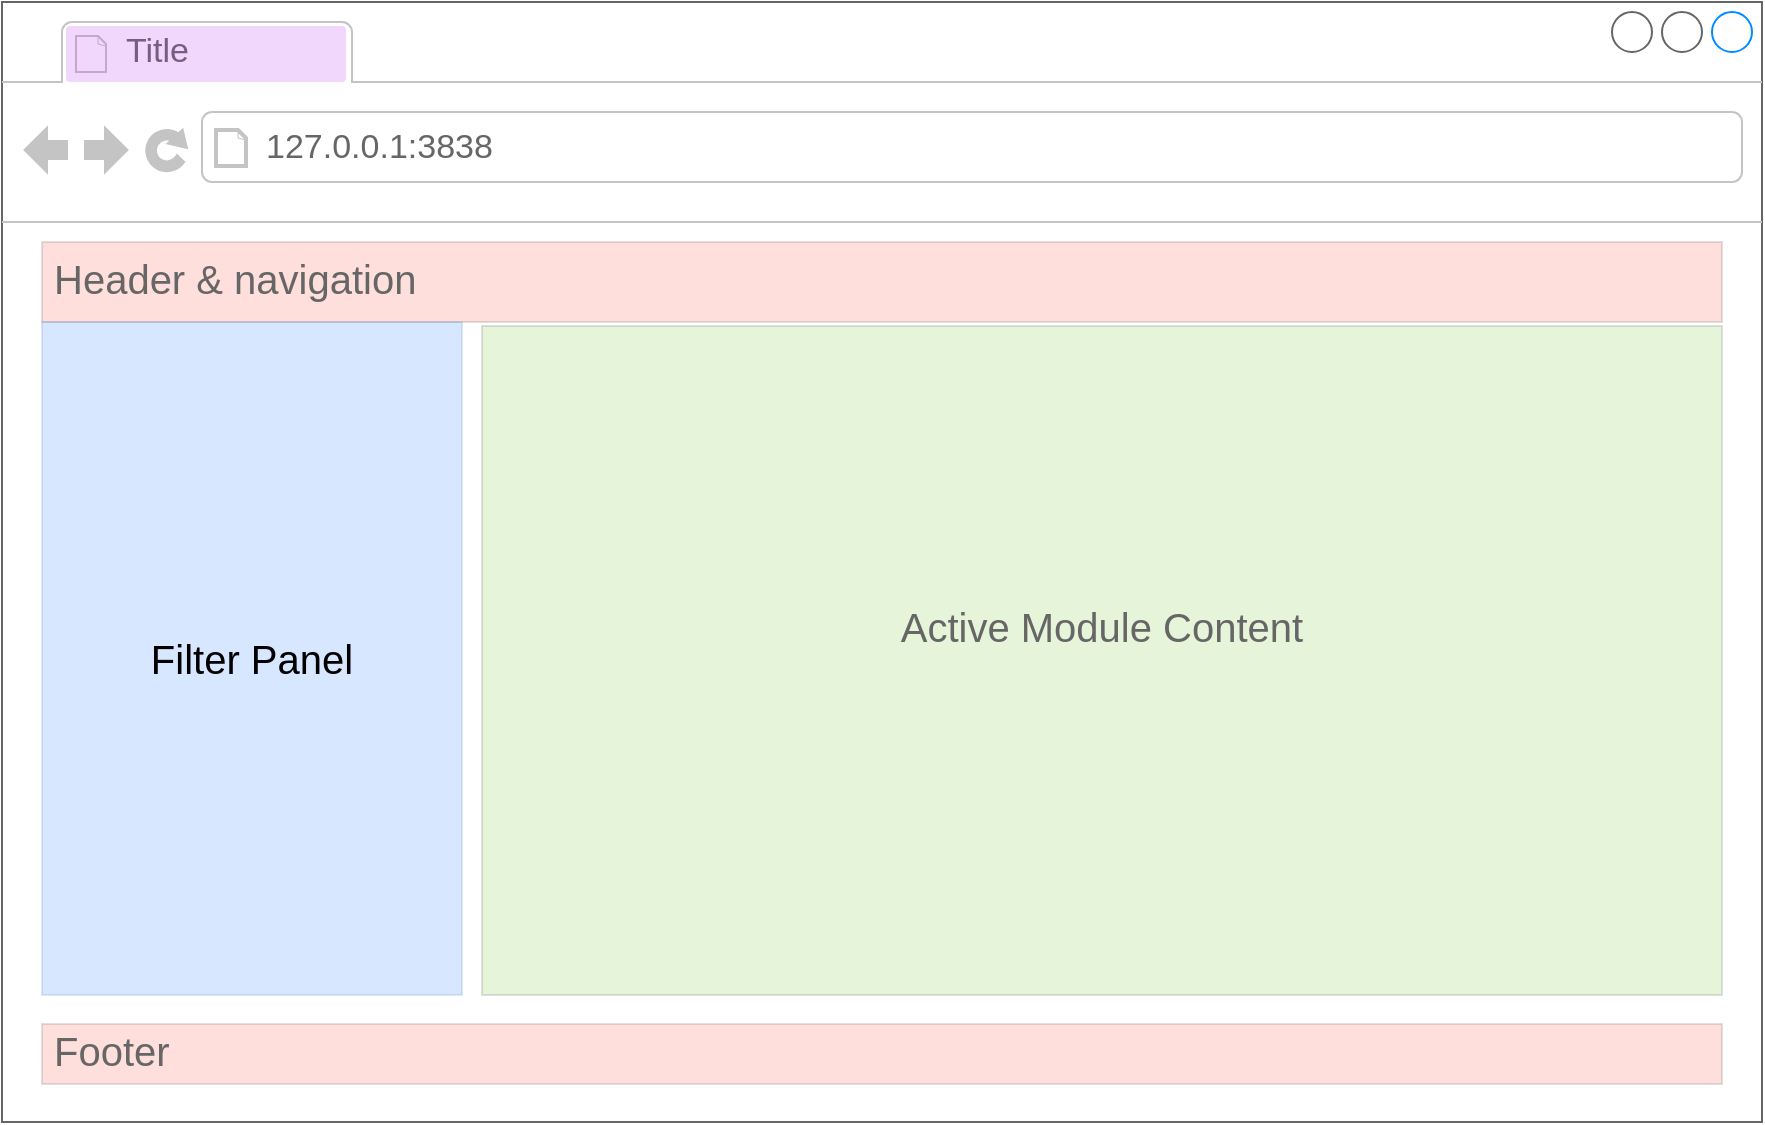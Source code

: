 <mxfile version="28.0.5">
  <diagram name="Page-1" id="Af2CoAbSZcckCuTcOnmQ">
    <mxGraphModel dx="332" dy="173" grid="1" gridSize="10" guides="1" tooltips="1" connect="1" arrows="1" fold="1" page="1" pageScale="1" pageWidth="827" pageHeight="1169" math="0" shadow="0">
      <root>
        <mxCell id="0" />
        <mxCell id="1" parent="0" />
        <mxCell id="2" value="" style="strokeWidth=1;shadow=0;dashed=0;align=center;html=1;shape=mxgraph.mockup.containers.browserWindow;rSize=0;strokeColor=#666666;strokeColor2=#008cff;strokeColor3=#c4c4c4;mainText=,;recursiveResize=0;container=0;" parent="1" vertex="1">
          <mxGeometry x="430" y="230" width="880" height="560" as="geometry" />
        </mxCell>
        <mxCell id="3" value="Title" style="strokeWidth=1;shadow=0;dashed=0;align=center;html=1;shape=mxgraph.mockup.containers.anchor;fontSize=17;fontColor=#666666;align=left;whiteSpace=wrap;" parent="1" vertex="1">
          <mxGeometry x="490" y="242" width="110" height="26" as="geometry" />
        </mxCell>
        <mxCell id="4" value="127.0.0.1:3838" style="strokeWidth=1;shadow=0;dashed=0;align=center;html=1;shape=mxgraph.mockup.containers.anchor;rSize=0;fontSize=17;fontColor=#666666;align=left;" parent="1" vertex="1">
          <mxGeometry x="560" y="290" width="250" height="26" as="geometry" />
        </mxCell>
        <mxCell id="10" value="&lt;font style=&quot;font-size: 20px;&quot;&gt;Header &amp;amp; navigation&lt;/font&gt;" style="strokeWidth=1;shadow=0;dashed=0;align=center;html=1;shape=mxgraph.mockup.text.textBox;fontColor=#666666;align=left;fontSize=17;spacingLeft=4;spacingTop=-3;whiteSpace=wrap;strokeColor=#666666;mainText=;fillColor=#FB6251;opacity=20;" parent="1" vertex="1">
          <mxGeometry x="450" y="350" width="840" height="40" as="geometry" />
        </mxCell>
        <mxCell id="11" value="&lt;font style=&quot;font-size: 20px;&quot;&gt;Footer&lt;/font&gt;" style="strokeWidth=1;shadow=0;dashed=0;align=center;html=1;shape=mxgraph.mockup.text.textBox;fontColor=#666666;align=left;fontSize=17;spacingLeft=4;spacingTop=-3;whiteSpace=wrap;strokeColor=#666666;mainText=;fillColor=#FB6251;opacity=20;" parent="1" vertex="1">
          <mxGeometry x="450" y="741" width="840" height="30" as="geometry" />
        </mxCell>
        <mxCell id="5" value="&lt;span style=&quot;color: rgb(102, 102, 102);&quot;&gt;&lt;font style=&quot;font-size: 20px;&quot;&gt;Active Module Content&lt;/font&gt;&lt;/span&gt;" style="strokeWidth=1;shadow=0;dashed=0;align=center;html=1;shape=mxgraph.mockup.containers.marginRect2;rectMarginTop=32;strokeColor=#666666;gradientColor=none;whiteSpace=wrap;fontSize=17;fillColor=#83CC41;opacity=20;" parent="1" vertex="1">
          <mxGeometry x="670" y="360" width="620" height="366.5" as="geometry" />
        </mxCell>
        <mxCell id="31" value="Filter Panel" style="rounded=0;whiteSpace=wrap;html=1;strokeColor=#6c8ebf;fontSize=20;fillColor=light-dark(#3a88fe, #1d293b);fillStyle=solid;opacity=20;" parent="1" vertex="1">
          <mxGeometry x="450" y="390" width="210" height="336.5" as="geometry" />
        </mxCell>
        <mxCell id="33" value="" style="rounded=1;whiteSpace=wrap;html=1;fillColor=#BF37F3;gradientColor=none;opacity=20;strokeColor=none;arcSize=7;" parent="1" vertex="1">
          <mxGeometry x="462" y="242" width="140" height="28" as="geometry" />
        </mxCell>
      </root>
    </mxGraphModel>
  </diagram>
</mxfile>
